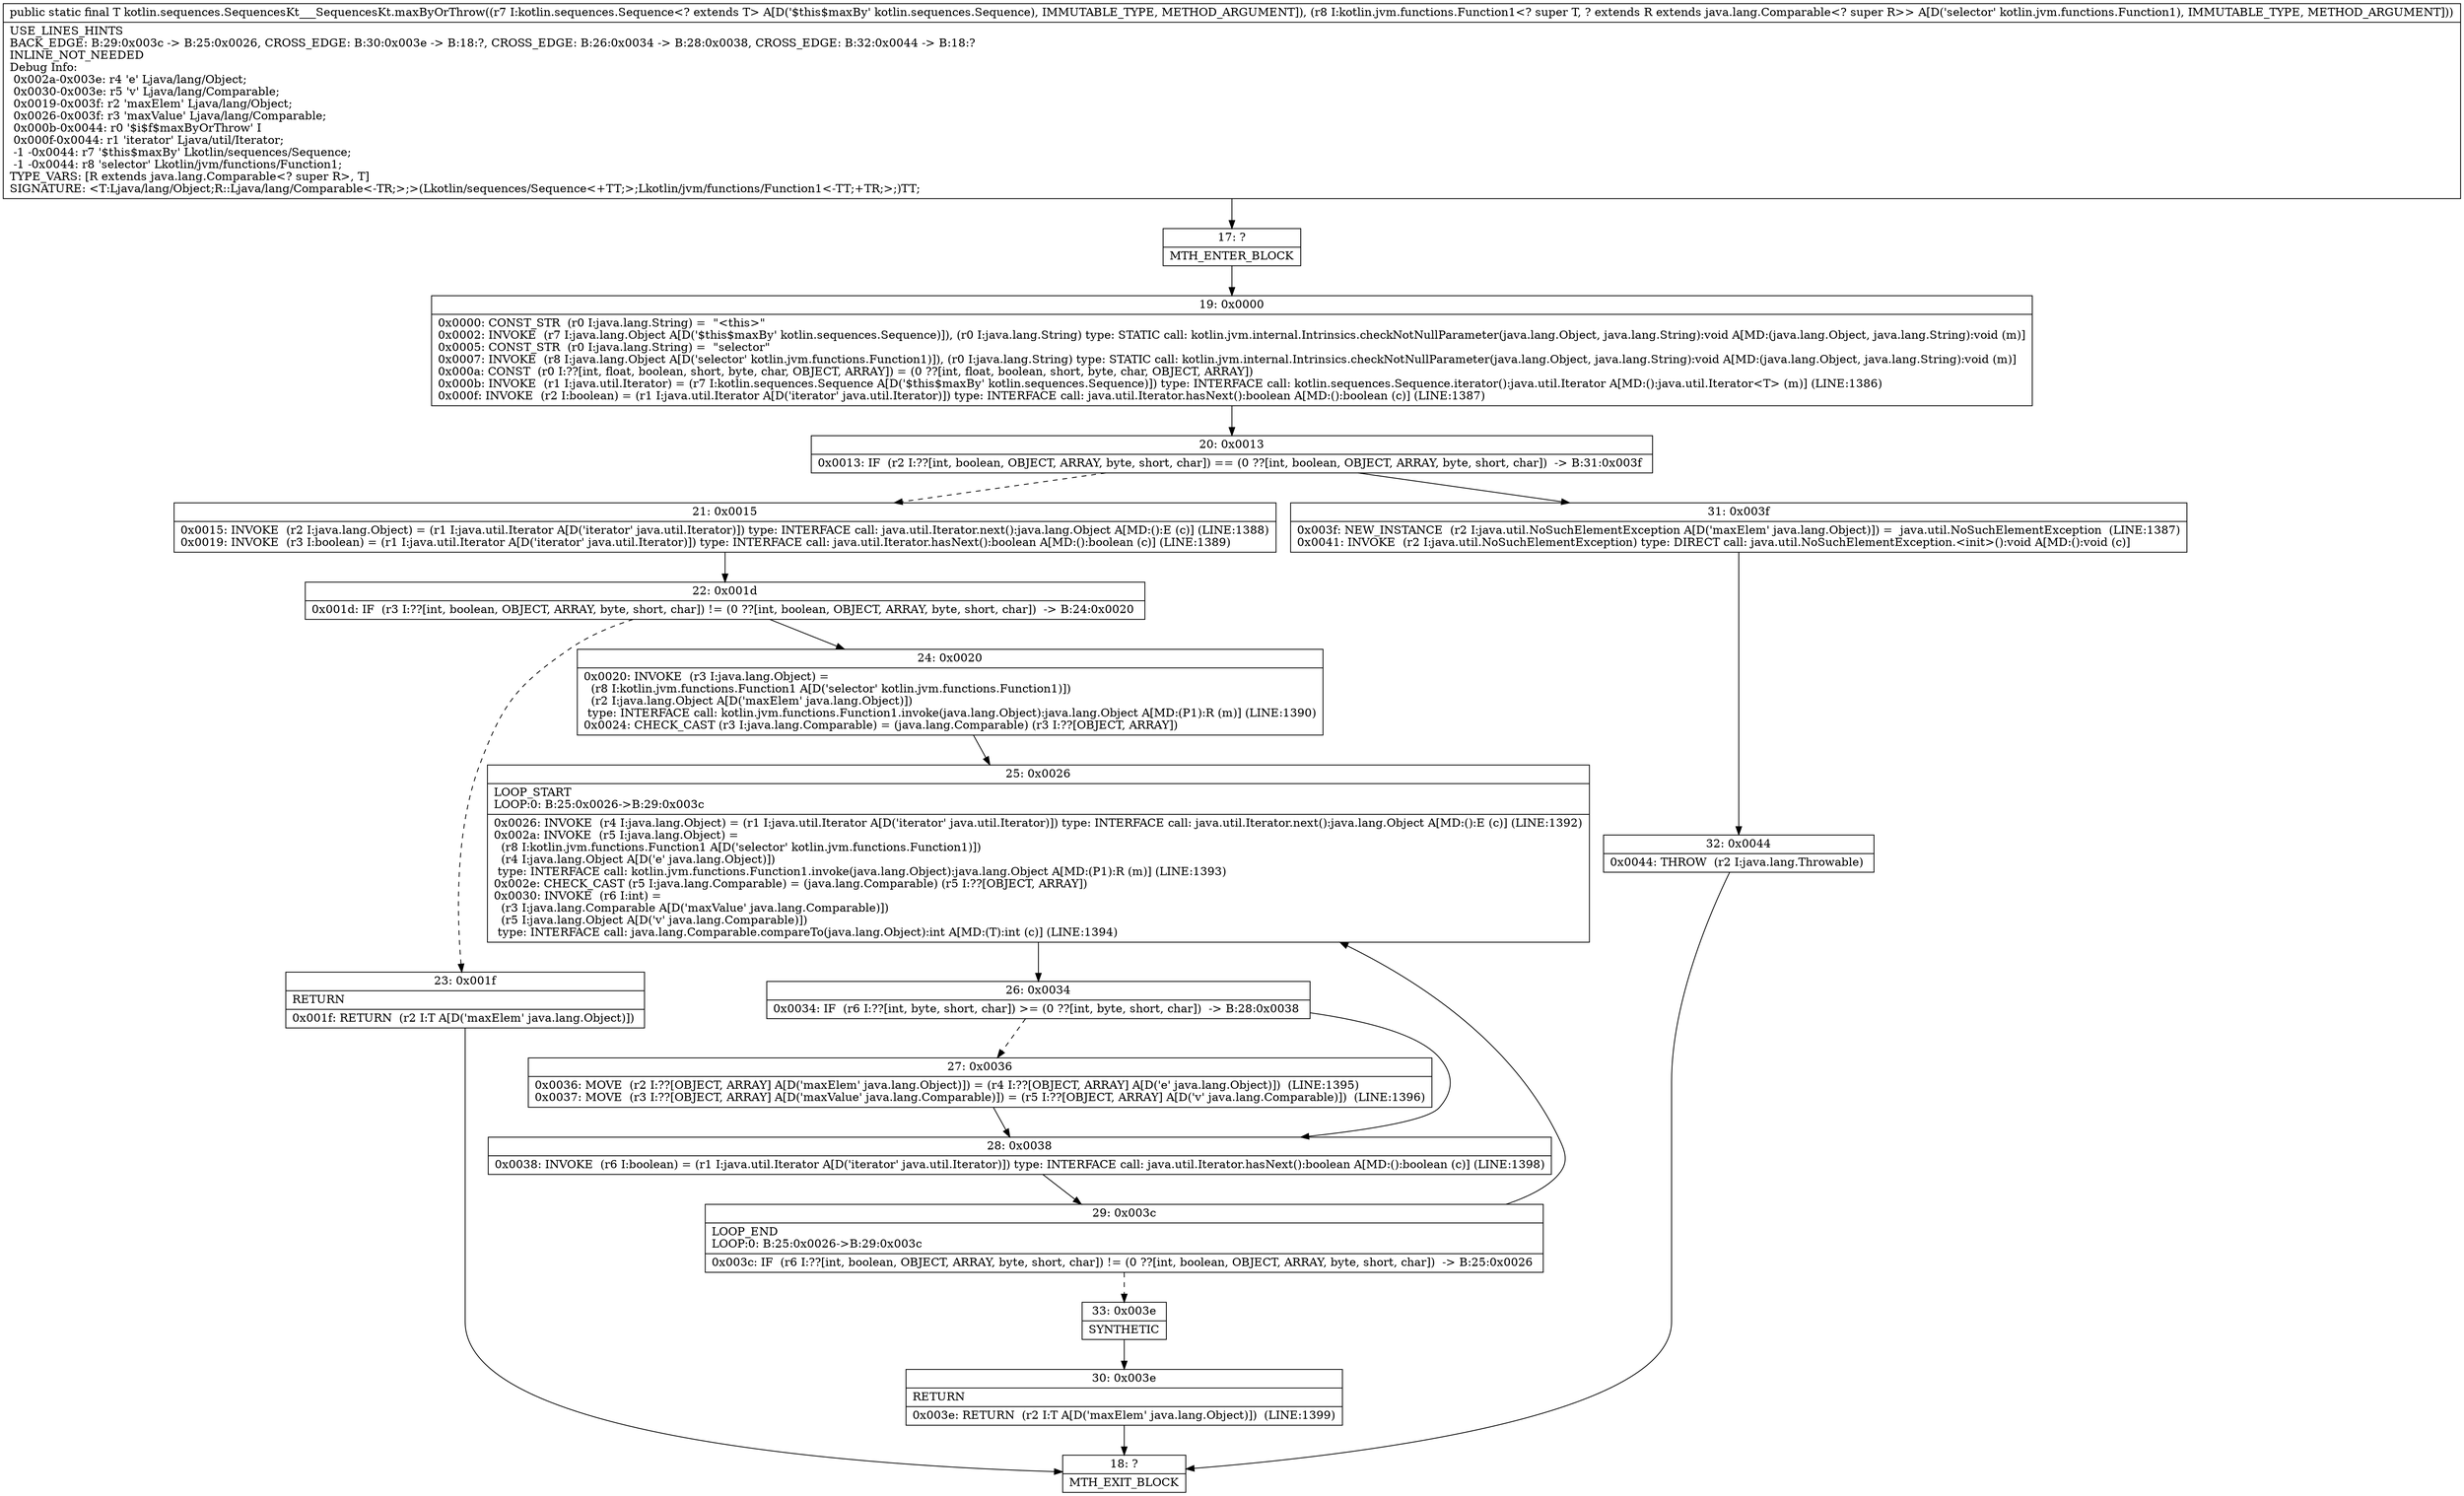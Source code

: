 digraph "CFG forkotlin.sequences.SequencesKt___SequencesKt.maxByOrThrow(Lkotlin\/sequences\/Sequence;Lkotlin\/jvm\/functions\/Function1;)Ljava\/lang\/Object;" {
Node_17 [shape=record,label="{17\:\ ?|MTH_ENTER_BLOCK\l}"];
Node_19 [shape=record,label="{19\:\ 0x0000|0x0000: CONST_STR  (r0 I:java.lang.String) =  \"\<this\>\" \l0x0002: INVOKE  (r7 I:java.lang.Object A[D('$this$maxBy' kotlin.sequences.Sequence)]), (r0 I:java.lang.String) type: STATIC call: kotlin.jvm.internal.Intrinsics.checkNotNullParameter(java.lang.Object, java.lang.String):void A[MD:(java.lang.Object, java.lang.String):void (m)]\l0x0005: CONST_STR  (r0 I:java.lang.String) =  \"selector\" \l0x0007: INVOKE  (r8 I:java.lang.Object A[D('selector' kotlin.jvm.functions.Function1)]), (r0 I:java.lang.String) type: STATIC call: kotlin.jvm.internal.Intrinsics.checkNotNullParameter(java.lang.Object, java.lang.String):void A[MD:(java.lang.Object, java.lang.String):void (m)]\l0x000a: CONST  (r0 I:??[int, float, boolean, short, byte, char, OBJECT, ARRAY]) = (0 ??[int, float, boolean, short, byte, char, OBJECT, ARRAY]) \l0x000b: INVOKE  (r1 I:java.util.Iterator) = (r7 I:kotlin.sequences.Sequence A[D('$this$maxBy' kotlin.sequences.Sequence)]) type: INTERFACE call: kotlin.sequences.Sequence.iterator():java.util.Iterator A[MD:():java.util.Iterator\<T\> (m)] (LINE:1386)\l0x000f: INVOKE  (r2 I:boolean) = (r1 I:java.util.Iterator A[D('iterator' java.util.Iterator)]) type: INTERFACE call: java.util.Iterator.hasNext():boolean A[MD:():boolean (c)] (LINE:1387)\l}"];
Node_20 [shape=record,label="{20\:\ 0x0013|0x0013: IF  (r2 I:??[int, boolean, OBJECT, ARRAY, byte, short, char]) == (0 ??[int, boolean, OBJECT, ARRAY, byte, short, char])  \-\> B:31:0x003f \l}"];
Node_21 [shape=record,label="{21\:\ 0x0015|0x0015: INVOKE  (r2 I:java.lang.Object) = (r1 I:java.util.Iterator A[D('iterator' java.util.Iterator)]) type: INTERFACE call: java.util.Iterator.next():java.lang.Object A[MD:():E (c)] (LINE:1388)\l0x0019: INVOKE  (r3 I:boolean) = (r1 I:java.util.Iterator A[D('iterator' java.util.Iterator)]) type: INTERFACE call: java.util.Iterator.hasNext():boolean A[MD:():boolean (c)] (LINE:1389)\l}"];
Node_22 [shape=record,label="{22\:\ 0x001d|0x001d: IF  (r3 I:??[int, boolean, OBJECT, ARRAY, byte, short, char]) != (0 ??[int, boolean, OBJECT, ARRAY, byte, short, char])  \-\> B:24:0x0020 \l}"];
Node_23 [shape=record,label="{23\:\ 0x001f|RETURN\l|0x001f: RETURN  (r2 I:T A[D('maxElem' java.lang.Object)]) \l}"];
Node_18 [shape=record,label="{18\:\ ?|MTH_EXIT_BLOCK\l}"];
Node_24 [shape=record,label="{24\:\ 0x0020|0x0020: INVOKE  (r3 I:java.lang.Object) = \l  (r8 I:kotlin.jvm.functions.Function1 A[D('selector' kotlin.jvm.functions.Function1)])\l  (r2 I:java.lang.Object A[D('maxElem' java.lang.Object)])\l type: INTERFACE call: kotlin.jvm.functions.Function1.invoke(java.lang.Object):java.lang.Object A[MD:(P1):R (m)] (LINE:1390)\l0x0024: CHECK_CAST (r3 I:java.lang.Comparable) = (java.lang.Comparable) (r3 I:??[OBJECT, ARRAY]) \l}"];
Node_25 [shape=record,label="{25\:\ 0x0026|LOOP_START\lLOOP:0: B:25:0x0026\-\>B:29:0x003c\l|0x0026: INVOKE  (r4 I:java.lang.Object) = (r1 I:java.util.Iterator A[D('iterator' java.util.Iterator)]) type: INTERFACE call: java.util.Iterator.next():java.lang.Object A[MD:():E (c)] (LINE:1392)\l0x002a: INVOKE  (r5 I:java.lang.Object) = \l  (r8 I:kotlin.jvm.functions.Function1 A[D('selector' kotlin.jvm.functions.Function1)])\l  (r4 I:java.lang.Object A[D('e' java.lang.Object)])\l type: INTERFACE call: kotlin.jvm.functions.Function1.invoke(java.lang.Object):java.lang.Object A[MD:(P1):R (m)] (LINE:1393)\l0x002e: CHECK_CAST (r5 I:java.lang.Comparable) = (java.lang.Comparable) (r5 I:??[OBJECT, ARRAY]) \l0x0030: INVOKE  (r6 I:int) = \l  (r3 I:java.lang.Comparable A[D('maxValue' java.lang.Comparable)])\l  (r5 I:java.lang.Object A[D('v' java.lang.Comparable)])\l type: INTERFACE call: java.lang.Comparable.compareTo(java.lang.Object):int A[MD:(T):int (c)] (LINE:1394)\l}"];
Node_26 [shape=record,label="{26\:\ 0x0034|0x0034: IF  (r6 I:??[int, byte, short, char]) \>= (0 ??[int, byte, short, char])  \-\> B:28:0x0038 \l}"];
Node_27 [shape=record,label="{27\:\ 0x0036|0x0036: MOVE  (r2 I:??[OBJECT, ARRAY] A[D('maxElem' java.lang.Object)]) = (r4 I:??[OBJECT, ARRAY] A[D('e' java.lang.Object)])  (LINE:1395)\l0x0037: MOVE  (r3 I:??[OBJECT, ARRAY] A[D('maxValue' java.lang.Comparable)]) = (r5 I:??[OBJECT, ARRAY] A[D('v' java.lang.Comparable)])  (LINE:1396)\l}"];
Node_28 [shape=record,label="{28\:\ 0x0038|0x0038: INVOKE  (r6 I:boolean) = (r1 I:java.util.Iterator A[D('iterator' java.util.Iterator)]) type: INTERFACE call: java.util.Iterator.hasNext():boolean A[MD:():boolean (c)] (LINE:1398)\l}"];
Node_29 [shape=record,label="{29\:\ 0x003c|LOOP_END\lLOOP:0: B:25:0x0026\-\>B:29:0x003c\l|0x003c: IF  (r6 I:??[int, boolean, OBJECT, ARRAY, byte, short, char]) != (0 ??[int, boolean, OBJECT, ARRAY, byte, short, char])  \-\> B:25:0x0026 \l}"];
Node_33 [shape=record,label="{33\:\ 0x003e|SYNTHETIC\l}"];
Node_30 [shape=record,label="{30\:\ 0x003e|RETURN\l|0x003e: RETURN  (r2 I:T A[D('maxElem' java.lang.Object)])  (LINE:1399)\l}"];
Node_31 [shape=record,label="{31\:\ 0x003f|0x003f: NEW_INSTANCE  (r2 I:java.util.NoSuchElementException A[D('maxElem' java.lang.Object)]) =  java.util.NoSuchElementException  (LINE:1387)\l0x0041: INVOKE  (r2 I:java.util.NoSuchElementException) type: DIRECT call: java.util.NoSuchElementException.\<init\>():void A[MD:():void (c)]\l}"];
Node_32 [shape=record,label="{32\:\ 0x0044|0x0044: THROW  (r2 I:java.lang.Throwable) \l}"];
MethodNode[shape=record,label="{public static final T kotlin.sequences.SequencesKt___SequencesKt.maxByOrThrow((r7 I:kotlin.sequences.Sequence\<? extends T\> A[D('$this$maxBy' kotlin.sequences.Sequence), IMMUTABLE_TYPE, METHOD_ARGUMENT]), (r8 I:kotlin.jvm.functions.Function1\<? super T, ? extends R extends java.lang.Comparable\<? super R\>\> A[D('selector' kotlin.jvm.functions.Function1), IMMUTABLE_TYPE, METHOD_ARGUMENT]))  | USE_LINES_HINTS\lBACK_EDGE: B:29:0x003c \-\> B:25:0x0026, CROSS_EDGE: B:30:0x003e \-\> B:18:?, CROSS_EDGE: B:26:0x0034 \-\> B:28:0x0038, CROSS_EDGE: B:32:0x0044 \-\> B:18:?\lINLINE_NOT_NEEDED\lDebug Info:\l  0x002a\-0x003e: r4 'e' Ljava\/lang\/Object;\l  0x0030\-0x003e: r5 'v' Ljava\/lang\/Comparable;\l  0x0019\-0x003f: r2 'maxElem' Ljava\/lang\/Object;\l  0x0026\-0x003f: r3 'maxValue' Ljava\/lang\/Comparable;\l  0x000b\-0x0044: r0 '$i$f$maxByOrThrow' I\l  0x000f\-0x0044: r1 'iterator' Ljava\/util\/Iterator;\l  \-1 \-0x0044: r7 '$this$maxBy' Lkotlin\/sequences\/Sequence;\l  \-1 \-0x0044: r8 'selector' Lkotlin\/jvm\/functions\/Function1;\lTYPE_VARS: [R extends java.lang.Comparable\<? super R\>, T]\lSIGNATURE: \<T:Ljava\/lang\/Object;R::Ljava\/lang\/Comparable\<\-TR;\>;\>(Lkotlin\/sequences\/Sequence\<+TT;\>;Lkotlin\/jvm\/functions\/Function1\<\-TT;+TR;\>;)TT;\l}"];
MethodNode -> Node_17;Node_17 -> Node_19;
Node_19 -> Node_20;
Node_20 -> Node_21[style=dashed];
Node_20 -> Node_31;
Node_21 -> Node_22;
Node_22 -> Node_23[style=dashed];
Node_22 -> Node_24;
Node_23 -> Node_18;
Node_24 -> Node_25;
Node_25 -> Node_26;
Node_26 -> Node_27[style=dashed];
Node_26 -> Node_28;
Node_27 -> Node_28;
Node_28 -> Node_29;
Node_29 -> Node_25;
Node_29 -> Node_33[style=dashed];
Node_33 -> Node_30;
Node_30 -> Node_18;
Node_31 -> Node_32;
Node_32 -> Node_18;
}

